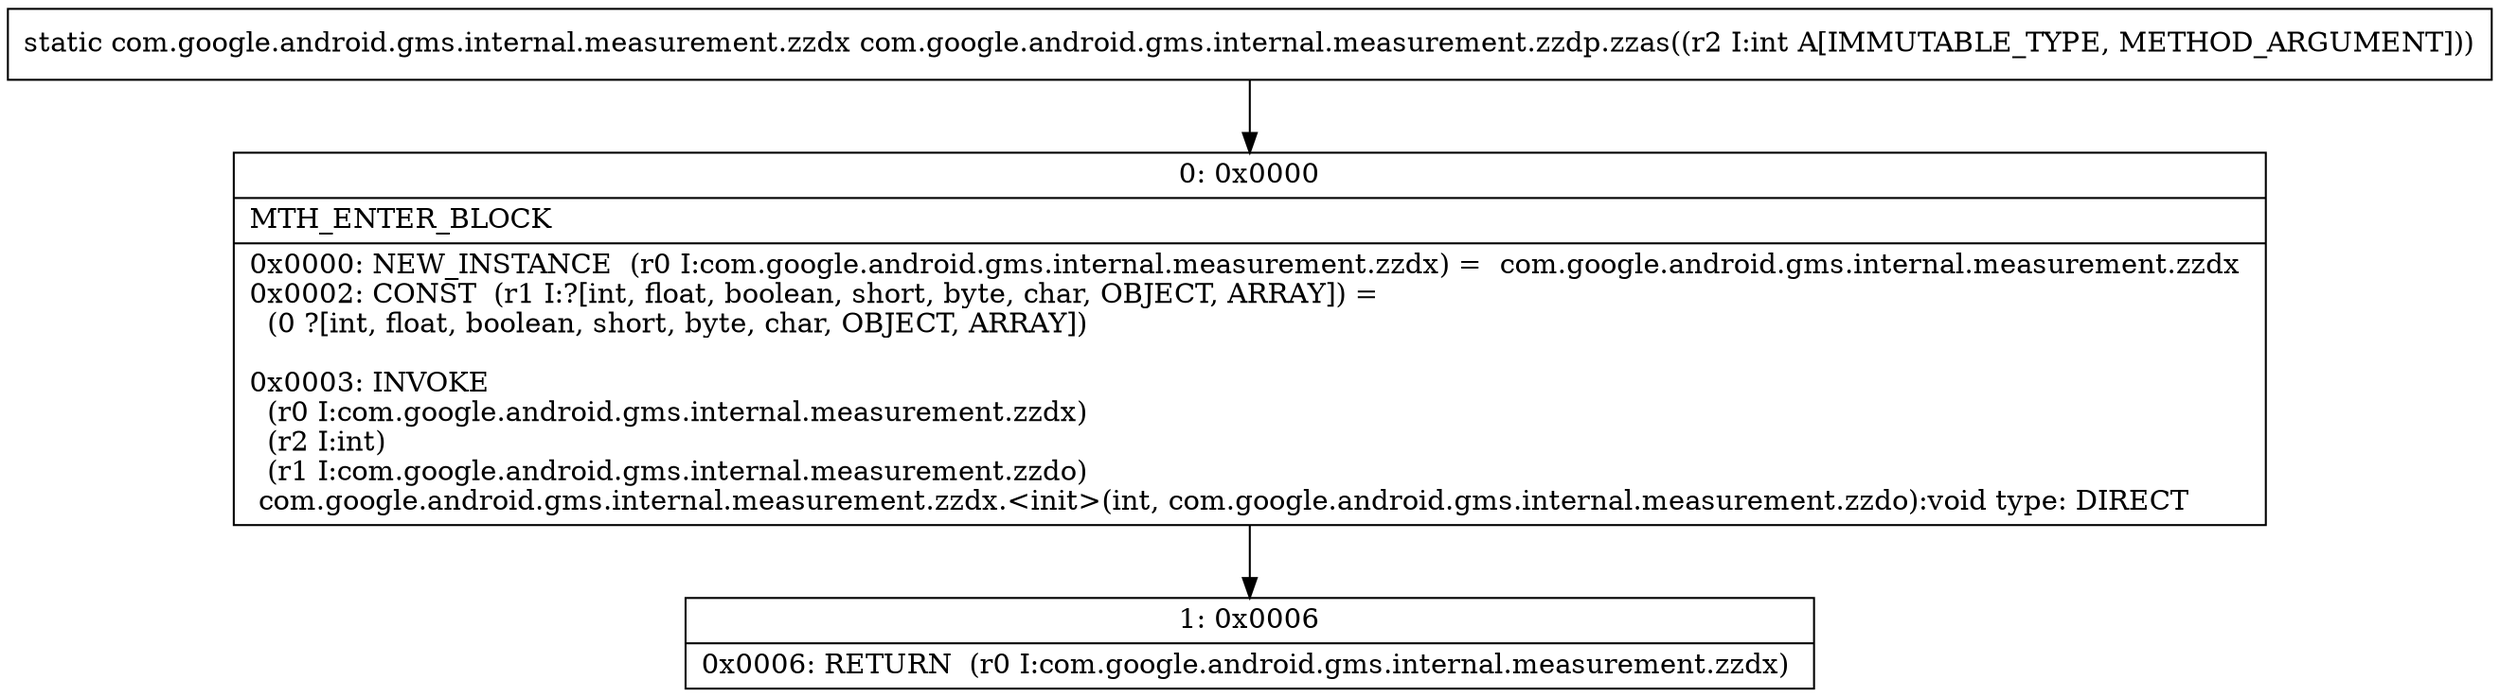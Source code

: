 digraph "CFG forcom.google.android.gms.internal.measurement.zzdp.zzas(I)Lcom\/google\/android\/gms\/internal\/measurement\/zzdx;" {
Node_0 [shape=record,label="{0\:\ 0x0000|MTH_ENTER_BLOCK\l|0x0000: NEW_INSTANCE  (r0 I:com.google.android.gms.internal.measurement.zzdx) =  com.google.android.gms.internal.measurement.zzdx \l0x0002: CONST  (r1 I:?[int, float, boolean, short, byte, char, OBJECT, ARRAY]) = \l  (0 ?[int, float, boolean, short, byte, char, OBJECT, ARRAY])\l \l0x0003: INVOKE  \l  (r0 I:com.google.android.gms.internal.measurement.zzdx)\l  (r2 I:int)\l  (r1 I:com.google.android.gms.internal.measurement.zzdo)\l com.google.android.gms.internal.measurement.zzdx.\<init\>(int, com.google.android.gms.internal.measurement.zzdo):void type: DIRECT \l}"];
Node_1 [shape=record,label="{1\:\ 0x0006|0x0006: RETURN  (r0 I:com.google.android.gms.internal.measurement.zzdx) \l}"];
MethodNode[shape=record,label="{static com.google.android.gms.internal.measurement.zzdx com.google.android.gms.internal.measurement.zzdp.zzas((r2 I:int A[IMMUTABLE_TYPE, METHOD_ARGUMENT])) }"];
MethodNode -> Node_0;
Node_0 -> Node_1;
}

